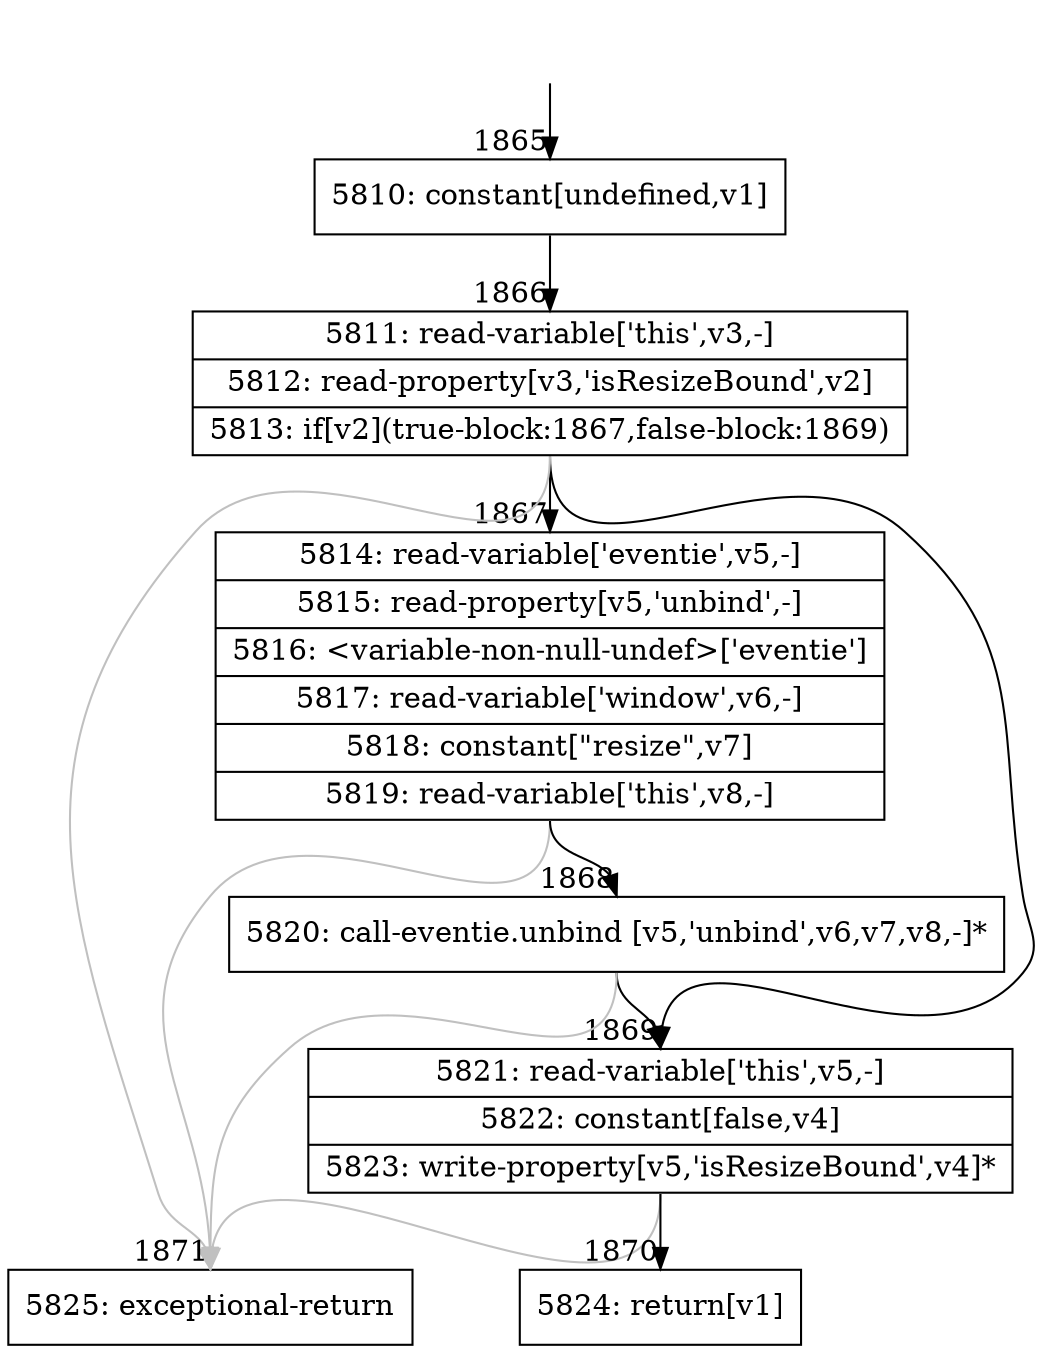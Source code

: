 digraph {
rankdir="TD"
BB_entry172[shape=none,label=""];
BB_entry172 -> BB1865 [tailport=s, headport=n, headlabel="    1865"]
BB1865 [shape=record label="{5810: constant[undefined,v1]}" ] 
BB1865 -> BB1866 [tailport=s, headport=n, headlabel="      1866"]
BB1866 [shape=record label="{5811: read-variable['this',v3,-]|5812: read-property[v3,'isResizeBound',v2]|5813: if[v2](true-block:1867,false-block:1869)}" ] 
BB1866 -> BB1867 [tailport=s, headport=n, headlabel="      1867"]
BB1866 -> BB1869 [tailport=s, headport=n, headlabel="      1869"]
BB1866 -> BB1871 [tailport=s, headport=n, color=gray, headlabel="      1871"]
BB1867 [shape=record label="{5814: read-variable['eventie',v5,-]|5815: read-property[v5,'unbind',-]|5816: \<variable-non-null-undef\>['eventie']|5817: read-variable['window',v6,-]|5818: constant[\"resize\",v7]|5819: read-variable['this',v8,-]}" ] 
BB1867 -> BB1868 [tailport=s, headport=n, headlabel="      1868"]
BB1867 -> BB1871 [tailport=s, headport=n, color=gray]
BB1868 [shape=record label="{5820: call-eventie.unbind [v5,'unbind',v6,v7,v8,-]*}" ] 
BB1868 -> BB1869 [tailport=s, headport=n]
BB1868 -> BB1871 [tailport=s, headport=n, color=gray]
BB1869 [shape=record label="{5821: read-variable['this',v5,-]|5822: constant[false,v4]|5823: write-property[v5,'isResizeBound',v4]*}" ] 
BB1869 -> BB1870 [tailport=s, headport=n, headlabel="      1870"]
BB1869 -> BB1871 [tailport=s, headport=n, color=gray]
BB1870 [shape=record label="{5824: return[v1]}" ] 
BB1871 [shape=record label="{5825: exceptional-return}" ] 
//#$~ 2636
}
